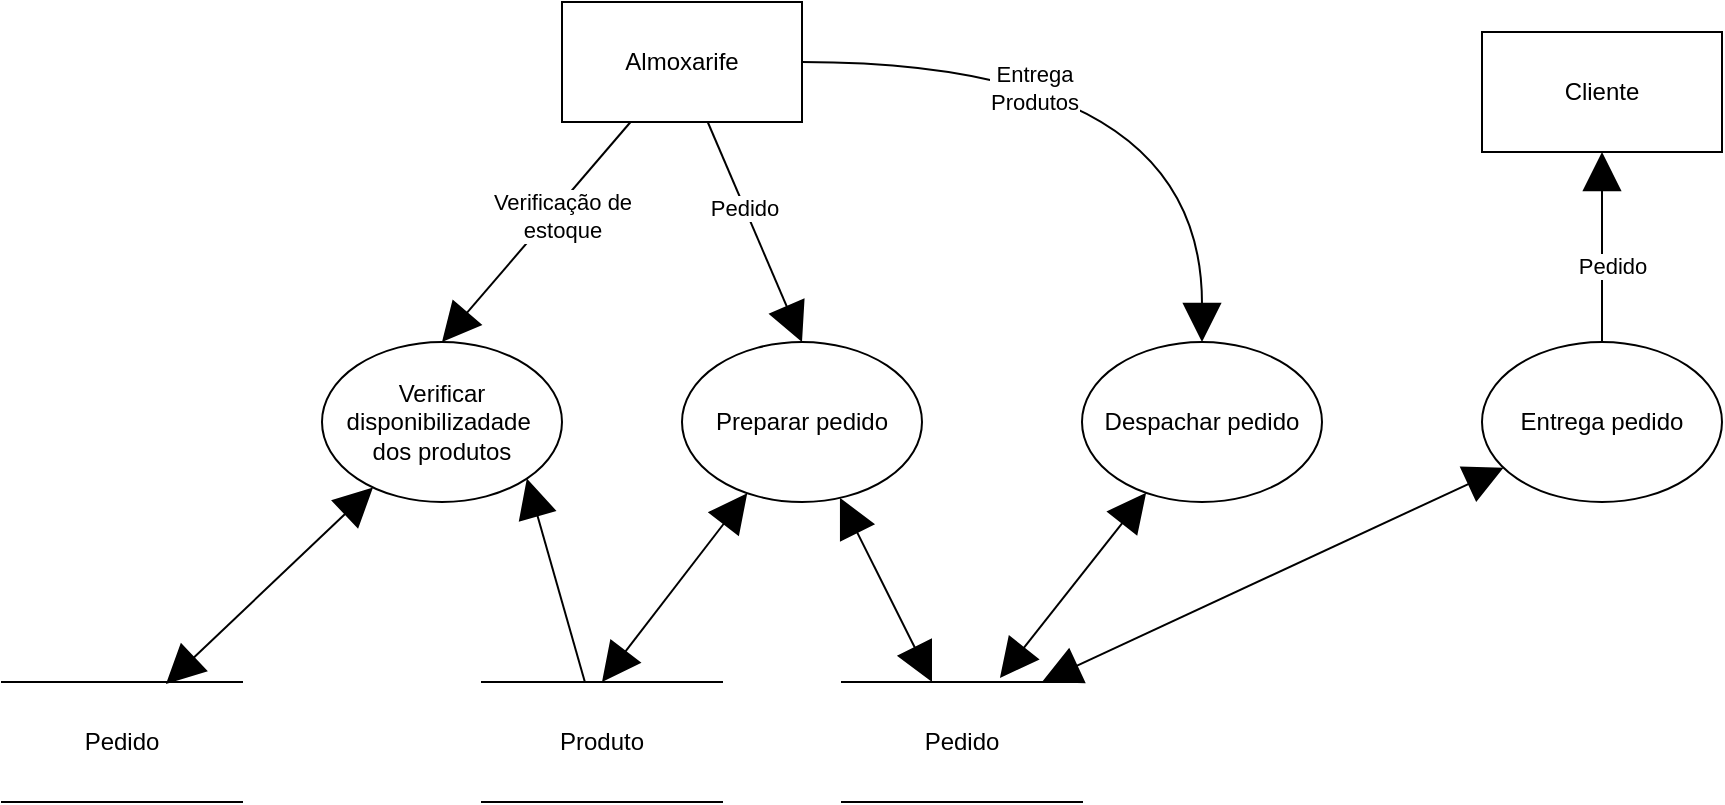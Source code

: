 <mxfile version="14.4.3" type="device"><diagram id="2jk5yhZgjb6nYe8sX_c9" name="Página-1"><mxGraphModel dx="1913" dy="816" grid="1" gridSize="10" guides="1" tooltips="1" connect="1" arrows="1" fold="1" page="1" pageScale="1" pageWidth="827" pageHeight="1169" math="0" shadow="0"><root><mxCell id="0"/><mxCell id="1" parent="0"/><mxCell id="sKABrgpHvgdP2y5VP3gJ-1" value="Pedido" style="shape=partialRectangle;whiteSpace=wrap;html=1;left=0;right=0;fillColor=none;" vertex="1" parent="1"><mxGeometry x="-16" y="550" width="120" height="60" as="geometry"/></mxCell><mxCell id="sKABrgpHvgdP2y5VP3gJ-2" style="rounded=0;orthogonalLoop=1;jettySize=auto;html=1;entryX=0.5;entryY=0;entryDx=0;entryDy=0;startArrow=none;startFill=0;startSize=17;endArrow=block;endFill=1;endSize=17;" edge="1" parent="1" source="sKABrgpHvgdP2y5VP3gJ-6" target="sKABrgpHvgdP2y5VP3gJ-8"><mxGeometry relative="1" as="geometry"/></mxCell><mxCell id="sKABrgpHvgdP2y5VP3gJ-3" value="Verificação de&lt;br&gt;estoque" style="edgeLabel;html=1;align=center;verticalAlign=middle;resizable=0;points=[];" vertex="1" connectable="0" parent="sKABrgpHvgdP2y5VP3gJ-2"><mxGeometry x="-0.203" y="4" relative="1" as="geometry"><mxPoint as="offset"/></mxGeometry></mxCell><mxCell id="sKABrgpHvgdP2y5VP3gJ-4" style="edgeStyle=none;rounded=0;orthogonalLoop=1;jettySize=auto;html=1;entryX=0.5;entryY=0;entryDx=0;entryDy=0;startArrow=none;startFill=0;startSize=17;endArrow=block;endFill=1;endSize=17;" edge="1" parent="1" source="sKABrgpHvgdP2y5VP3gJ-6" target="sKABrgpHvgdP2y5VP3gJ-12"><mxGeometry relative="1" as="geometry"/></mxCell><mxCell id="sKABrgpHvgdP2y5VP3gJ-5" value="Pedido" style="edgeLabel;html=1;align=center;verticalAlign=middle;resizable=0;points=[];" vertex="1" connectable="0" parent="sKABrgpHvgdP2y5VP3gJ-4"><mxGeometry x="-0.235" relative="1" as="geometry"><mxPoint as="offset"/></mxGeometry></mxCell><mxCell id="sKABrgpHvgdP2y5VP3gJ-6" value="Almoxarife" style="rounded=0;whiteSpace=wrap;html=1;" vertex="1" parent="1"><mxGeometry x="264" y="210" width="120" height="60" as="geometry"/></mxCell><mxCell id="sKABrgpHvgdP2y5VP3gJ-7" style="rounded=0;orthogonalLoop=1;jettySize=auto;html=1;entryX=0.683;entryY=0.017;entryDx=0;entryDy=0;entryPerimeter=0;startArrow=block;startFill=1;startSize=17;endArrow=block;endFill=1;endSize=17;" edge="1" parent="1" source="sKABrgpHvgdP2y5VP3gJ-8" target="sKABrgpHvgdP2y5VP3gJ-1"><mxGeometry relative="1" as="geometry"/></mxCell><mxCell id="sKABrgpHvgdP2y5VP3gJ-8" value="Verificar disponibilizadade&amp;nbsp;&lt;br&gt;dos produtos" style="ellipse;whiteSpace=wrap;html=1;" vertex="1" parent="1"><mxGeometry x="144" y="380" width="120" height="80" as="geometry"/></mxCell><mxCell id="sKABrgpHvgdP2y5VP3gJ-9" style="edgeStyle=none;rounded=0;orthogonalLoop=1;jettySize=auto;html=1;entryX=1;entryY=1;entryDx=0;entryDy=0;startArrow=none;startFill=0;startSize=17;endArrow=block;endFill=1;endSize=17;" edge="1" parent="1" source="sKABrgpHvgdP2y5VP3gJ-10" target="sKABrgpHvgdP2y5VP3gJ-8"><mxGeometry relative="1" as="geometry"/></mxCell><mxCell id="sKABrgpHvgdP2y5VP3gJ-10" value="Produto" style="shape=partialRectangle;whiteSpace=wrap;html=1;left=0;right=0;fillColor=none;" vertex="1" parent="1"><mxGeometry x="224" y="550" width="120" height="60" as="geometry"/></mxCell><mxCell id="sKABrgpHvgdP2y5VP3gJ-11" style="edgeStyle=none;rounded=0;orthogonalLoop=1;jettySize=auto;html=1;entryX=0.5;entryY=0;entryDx=0;entryDy=0;startArrow=block;startFill=1;startSize=17;endArrow=block;endFill=1;endSize=17;" edge="1" parent="1" source="sKABrgpHvgdP2y5VP3gJ-12" target="sKABrgpHvgdP2y5VP3gJ-10"><mxGeometry relative="1" as="geometry"/></mxCell><mxCell id="sKABrgpHvgdP2y5VP3gJ-12" value="Preparar pedido" style="ellipse;whiteSpace=wrap;html=1;" vertex="1" parent="1"><mxGeometry x="324" y="380" width="120" height="80" as="geometry"/></mxCell><mxCell id="sKABrgpHvgdP2y5VP3gJ-13" style="edgeStyle=none;rounded=0;orthogonalLoop=1;jettySize=auto;html=1;startArrow=block;startFill=1;startSize=17;endArrow=block;endFill=1;endSize=17;" edge="1" parent="1" source="sKABrgpHvgdP2y5VP3gJ-14" target="sKABrgpHvgdP2y5VP3gJ-12"><mxGeometry relative="1" as="geometry"/></mxCell><mxCell id="sKABrgpHvgdP2y5VP3gJ-14" value="Pedido" style="shape=partialRectangle;whiteSpace=wrap;html=1;left=0;right=0;fillColor=none;" vertex="1" parent="1"><mxGeometry x="404" y="550" width="120" height="60" as="geometry"/></mxCell><mxCell id="sKABrgpHvgdP2y5VP3gJ-15" style="edgeStyle=orthogonalEdgeStyle;rounded=0;orthogonalLoop=1;jettySize=auto;html=1;entryX=1;entryY=0.5;entryDx=0;entryDy=0;startArrow=block;startFill=1;startSize=17;endArrow=none;endFill=0;endSize=17;curved=1;" edge="1" parent="1" source="sKABrgpHvgdP2y5VP3gJ-18" target="sKABrgpHvgdP2y5VP3gJ-6"><mxGeometry relative="1" as="geometry"><Array as="points"><mxPoint x="584" y="240"/></Array></mxGeometry></mxCell><mxCell id="sKABrgpHvgdP2y5VP3gJ-16" value="Entrega &lt;br&gt;Produtos" style="edgeLabel;html=1;align=center;verticalAlign=middle;resizable=0;points=[];" vertex="1" connectable="0" parent="sKABrgpHvgdP2y5VP3gJ-15"><mxGeometry x="0.318" y="13" relative="1" as="geometry"><mxPoint as="offset"/></mxGeometry></mxCell><mxCell id="sKABrgpHvgdP2y5VP3gJ-17" style="rounded=0;orthogonalLoop=1;jettySize=auto;html=1;entryX=0.658;entryY=-0.033;entryDx=0;entryDy=0;entryPerimeter=0;startArrow=block;startFill=1;startSize=17;endArrow=block;endFill=1;endSize=17;strokeColor=#000000;" edge="1" parent="1" source="sKABrgpHvgdP2y5VP3gJ-18" target="sKABrgpHvgdP2y5VP3gJ-14"><mxGeometry relative="1" as="geometry"/></mxCell><mxCell id="sKABrgpHvgdP2y5VP3gJ-18" value="Despachar pedido" style="ellipse;whiteSpace=wrap;html=1;" vertex="1" parent="1"><mxGeometry x="524" y="380" width="120" height="80" as="geometry"/></mxCell><mxCell id="sKABrgpHvgdP2y5VP3gJ-19" style="edgeStyle=none;rounded=0;orthogonalLoop=1;jettySize=auto;html=1;entryX=0.5;entryY=1;entryDx=0;entryDy=0;startArrow=none;startFill=0;startSize=17;endArrow=block;endFill=1;endSize=17;strokeColor=#000000;" edge="1" parent="1" source="sKABrgpHvgdP2y5VP3gJ-22" target="sKABrgpHvgdP2y5VP3gJ-23"><mxGeometry relative="1" as="geometry"/></mxCell><mxCell id="sKABrgpHvgdP2y5VP3gJ-20" value="Pedido" style="edgeLabel;html=1;align=center;verticalAlign=middle;resizable=0;points=[];" vertex="1" connectable="0" parent="sKABrgpHvgdP2y5VP3gJ-19"><mxGeometry x="-0.2" y="-5" relative="1" as="geometry"><mxPoint as="offset"/></mxGeometry></mxCell><mxCell id="sKABrgpHvgdP2y5VP3gJ-21" style="edgeStyle=none;rounded=0;orthogonalLoop=1;jettySize=auto;html=1;entryX=0.833;entryY=0;entryDx=0;entryDy=0;entryPerimeter=0;startArrow=block;startFill=1;startSize=17;endArrow=block;endFill=1;endSize=17;strokeColor=#000000;" edge="1" parent="1" source="sKABrgpHvgdP2y5VP3gJ-22" target="sKABrgpHvgdP2y5VP3gJ-14"><mxGeometry relative="1" as="geometry"/></mxCell><mxCell id="sKABrgpHvgdP2y5VP3gJ-22" value="Entrega pedido" style="ellipse;whiteSpace=wrap;html=1;" vertex="1" parent="1"><mxGeometry x="724" y="380" width="120" height="80" as="geometry"/></mxCell><mxCell id="sKABrgpHvgdP2y5VP3gJ-23" value="Cliente" style="rounded=0;whiteSpace=wrap;html=1;" vertex="1" parent="1"><mxGeometry x="724" y="225" width="120" height="60" as="geometry"/></mxCell></root></mxGraphModel></diagram></mxfile>